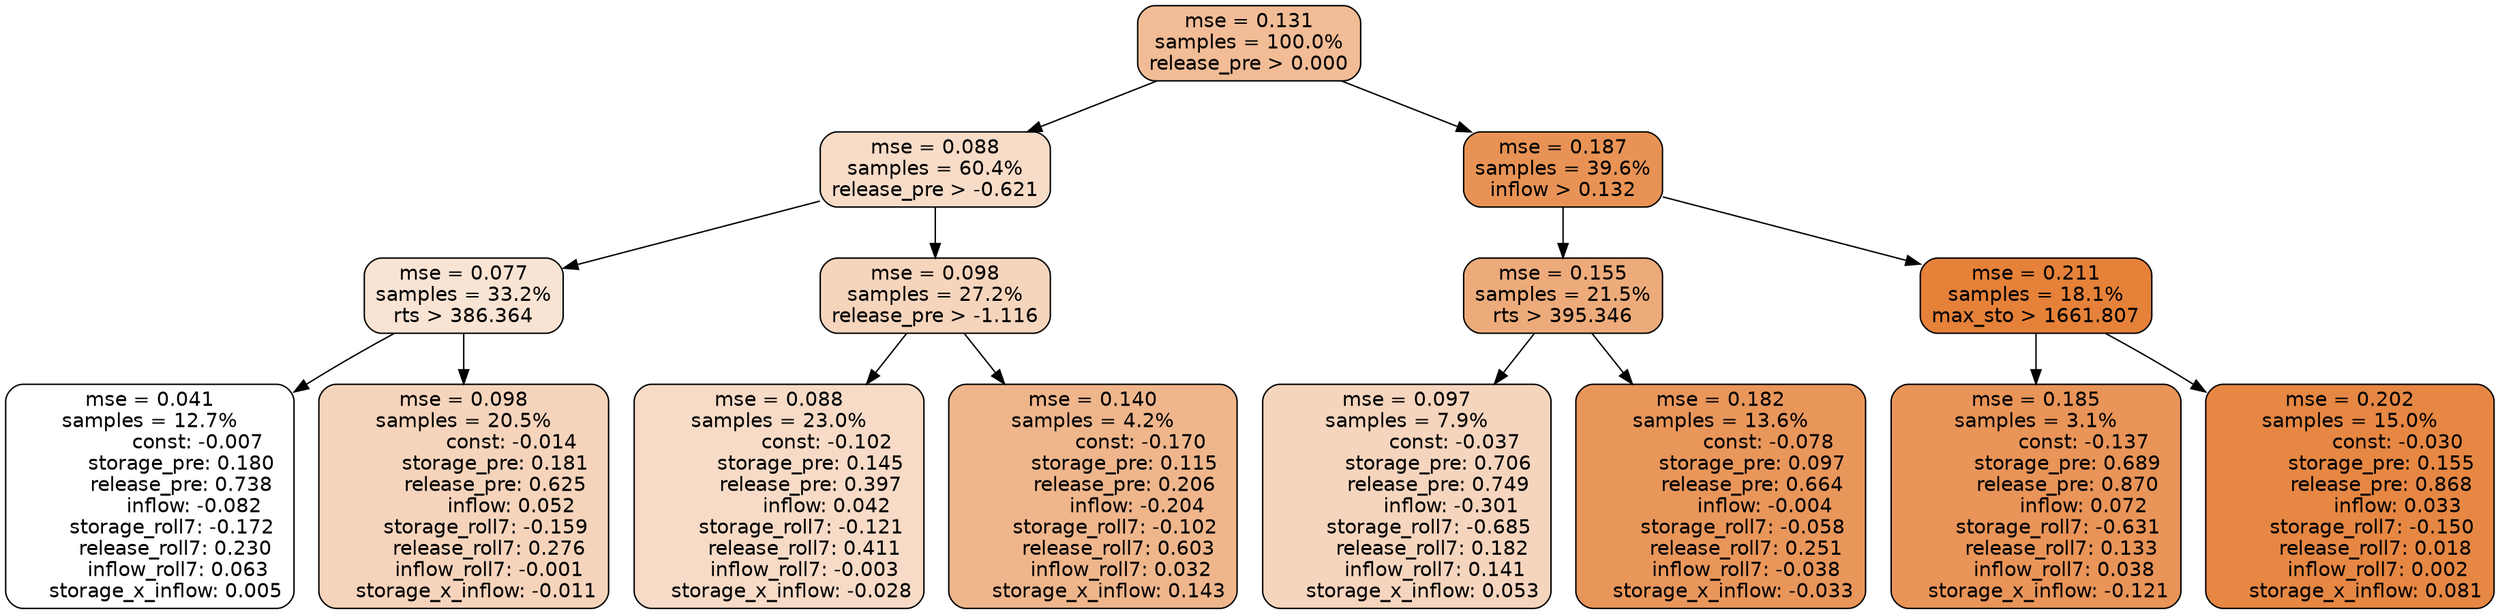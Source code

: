 digraph tree {
node [shape=rectangle, style="filled, rounded", color="black", fontname=helvetica] ;
edge [fontname=helvetica] ;
	"0" [label="mse = 0.131
samples = 100.0%
release_pre > 0.000", fillcolor="#f1bc96"]
	"1" [label="mse = 0.088
samples = 60.4%
release_pre > -0.621", fillcolor="#f7dcc8"]
	"8" [label="mse = 0.187
samples = 39.6%
inflow > 0.132", fillcolor="#e89355"]
	"5" [label="mse = 0.077
samples = 33.2%
rts > 386.364", fillcolor="#f9e4d4"]
	"2" [label="mse = 0.098
samples = 27.2%
release_pre > -1.116", fillcolor="#f6d5bd"]
	"9" [label="mse = 0.155
samples = 21.5%
rts > 395.346", fillcolor="#edab7b"]
	"12" [label="mse = 0.211
samples = 18.1%
max_sto > 1661.807", fillcolor="#e58139"]
	"7" [label="mse = 0.041
samples = 12.7%
               const: -0.007
          storage_pre: 0.180
          release_pre: 0.738
              inflow: -0.082
       storage_roll7: -0.172
        release_roll7: 0.230
         inflow_roll7: 0.063
     storage_x_inflow: 0.005", fillcolor="#ffffff"]
	"6" [label="mse = 0.098
samples = 20.5%
               const: -0.014
          storage_pre: 0.181
          release_pre: 0.625
               inflow: 0.052
       storage_roll7: -0.159
        release_roll7: 0.276
        inflow_roll7: -0.001
    storage_x_inflow: -0.011", fillcolor="#f6d4bc"]
	"4" [label="mse = 0.088
samples = 23.0%
               const: -0.102
          storage_pre: 0.145
          release_pre: 0.397
               inflow: 0.042
       storage_roll7: -0.121
        release_roll7: 0.411
        inflow_roll7: -0.003
    storage_x_inflow: -0.028", fillcolor="#f7dbc7"]
	"3" [label="mse = 0.140
samples = 4.2%
               const: -0.170
          storage_pre: 0.115
          release_pre: 0.206
              inflow: -0.204
       storage_roll7: -0.102
        release_roll7: 0.603
         inflow_roll7: 0.032
     storage_x_inflow: 0.143", fillcolor="#efb68c"]
	"11" [label="mse = 0.097
samples = 7.9%
               const: -0.037
          storage_pre: 0.706
          release_pre: 0.749
              inflow: -0.301
       storage_roll7: -0.685
        release_roll7: 0.182
         inflow_roll7: 0.141
     storage_x_inflow: 0.053", fillcolor="#f6d5be"]
	"10" [label="mse = 0.182
samples = 13.6%
               const: -0.078
          storage_pre: 0.097
          release_pre: 0.664
              inflow: -0.004
       storage_roll7: -0.058
        release_roll7: 0.251
        inflow_roll7: -0.038
    storage_x_inflow: -0.033", fillcolor="#e9965b"]
	"14" [label="mse = 0.185
samples = 3.1%
               const: -0.137
          storage_pre: 0.689
          release_pre: 0.870
               inflow: 0.072
       storage_roll7: -0.631
        release_roll7: 0.133
         inflow_roll7: 0.038
    storage_x_inflow: -0.121", fillcolor="#e99458"]
	"13" [label="mse = 0.202
samples = 15.0%
               const: -0.030
          storage_pre: 0.155
          release_pre: 0.868
               inflow: 0.033
       storage_roll7: -0.150
        release_roll7: 0.018
         inflow_roll7: 0.002
     storage_x_inflow: 0.081", fillcolor="#e68743"]

	"0" -> "1"
	"0" -> "8"
	"1" -> "2"
	"1" -> "5"
	"8" -> "9"
	"8" -> "12"
	"5" -> "6"
	"5" -> "7"
	"2" -> "3"
	"2" -> "4"
	"9" -> "10"
	"9" -> "11"
	"12" -> "13"
	"12" -> "14"
}